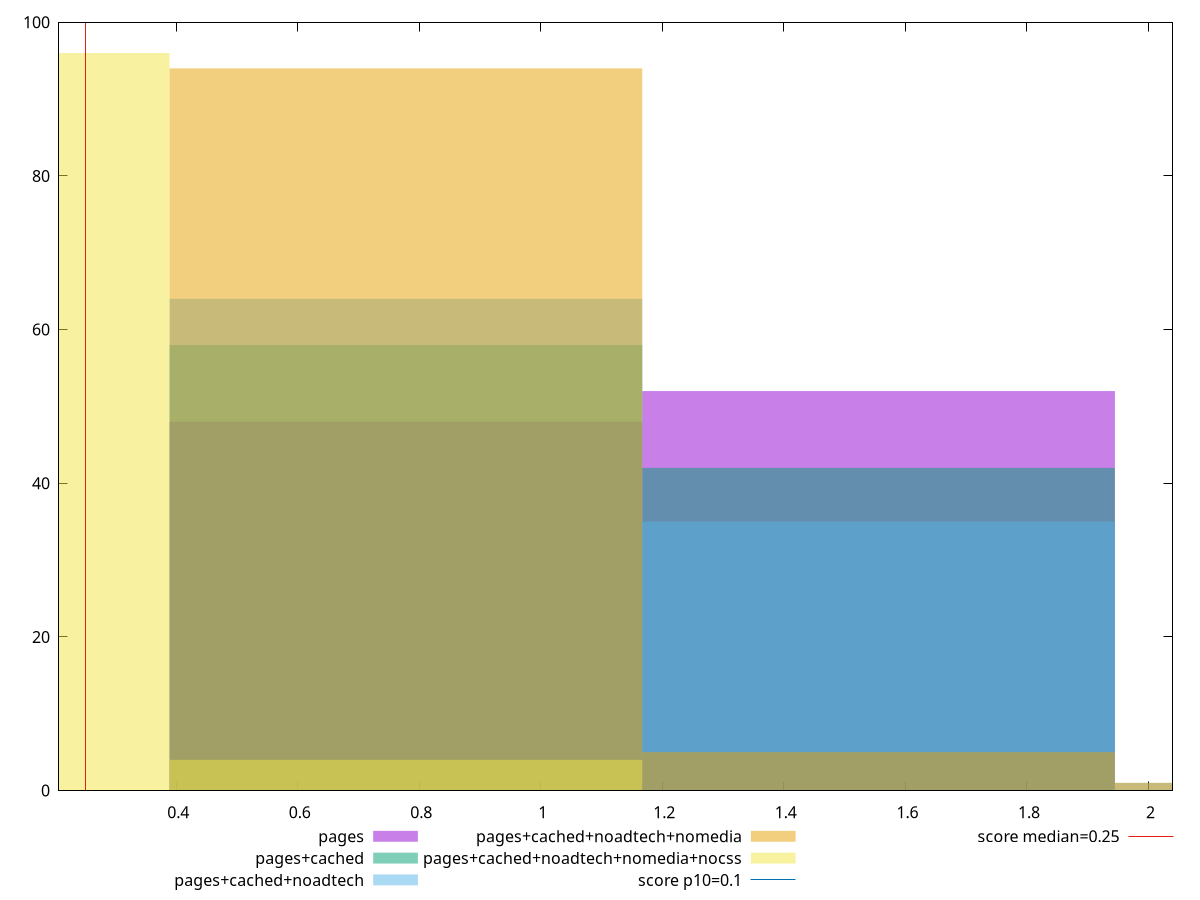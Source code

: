 reset

$pages <<EOF
1.5558600748480529 52
0.7779300374240264 48
EOF

$pagesCached <<EOF
1.5558600748480529 42
0.7779300374240264 58
EOF

$pagesCachedNoadtech <<EOF
0.7779300374240264 64
1.5558600748480529 35
2.333790112272079 1
EOF

$pagesCachedNoadtechNomedia <<EOF
0.7779300374240264 94
1.5558600748480529 5
2.333790112272079 1
EOF

$pagesCachedNoadtechNomediaNocss <<EOF
0 96
0.7779300374240264 4
EOF

set key outside below
set boxwidth 0.7779300374240264
set xrange [0.20706671820746528:2.0395882941351995]
set yrange [0:100]
set trange [0:100]
set style fill transparent solid 0.5 noborder

set parametric
set terminal svg size 640, 530 enhanced background rgb 'white'
set output "report_00025_2021-02-22T21:38:55.199Z/cumulative-layout-shift/comparison/histogram/all_raw.svg"

plot $pages title "pages" with boxes, \
     $pagesCached title "pages+cached" with boxes, \
     $pagesCachedNoadtech title "pages+cached+noadtech" with boxes, \
     $pagesCachedNoadtechNomedia title "pages+cached+noadtech+nomedia" with boxes, \
     $pagesCachedNoadtechNomediaNocss title "pages+cached+noadtech+nomedia+nocss" with boxes, \
     0.1,t title "score p10=0.1", \
     0.25,t title "score median=0.25"

reset
